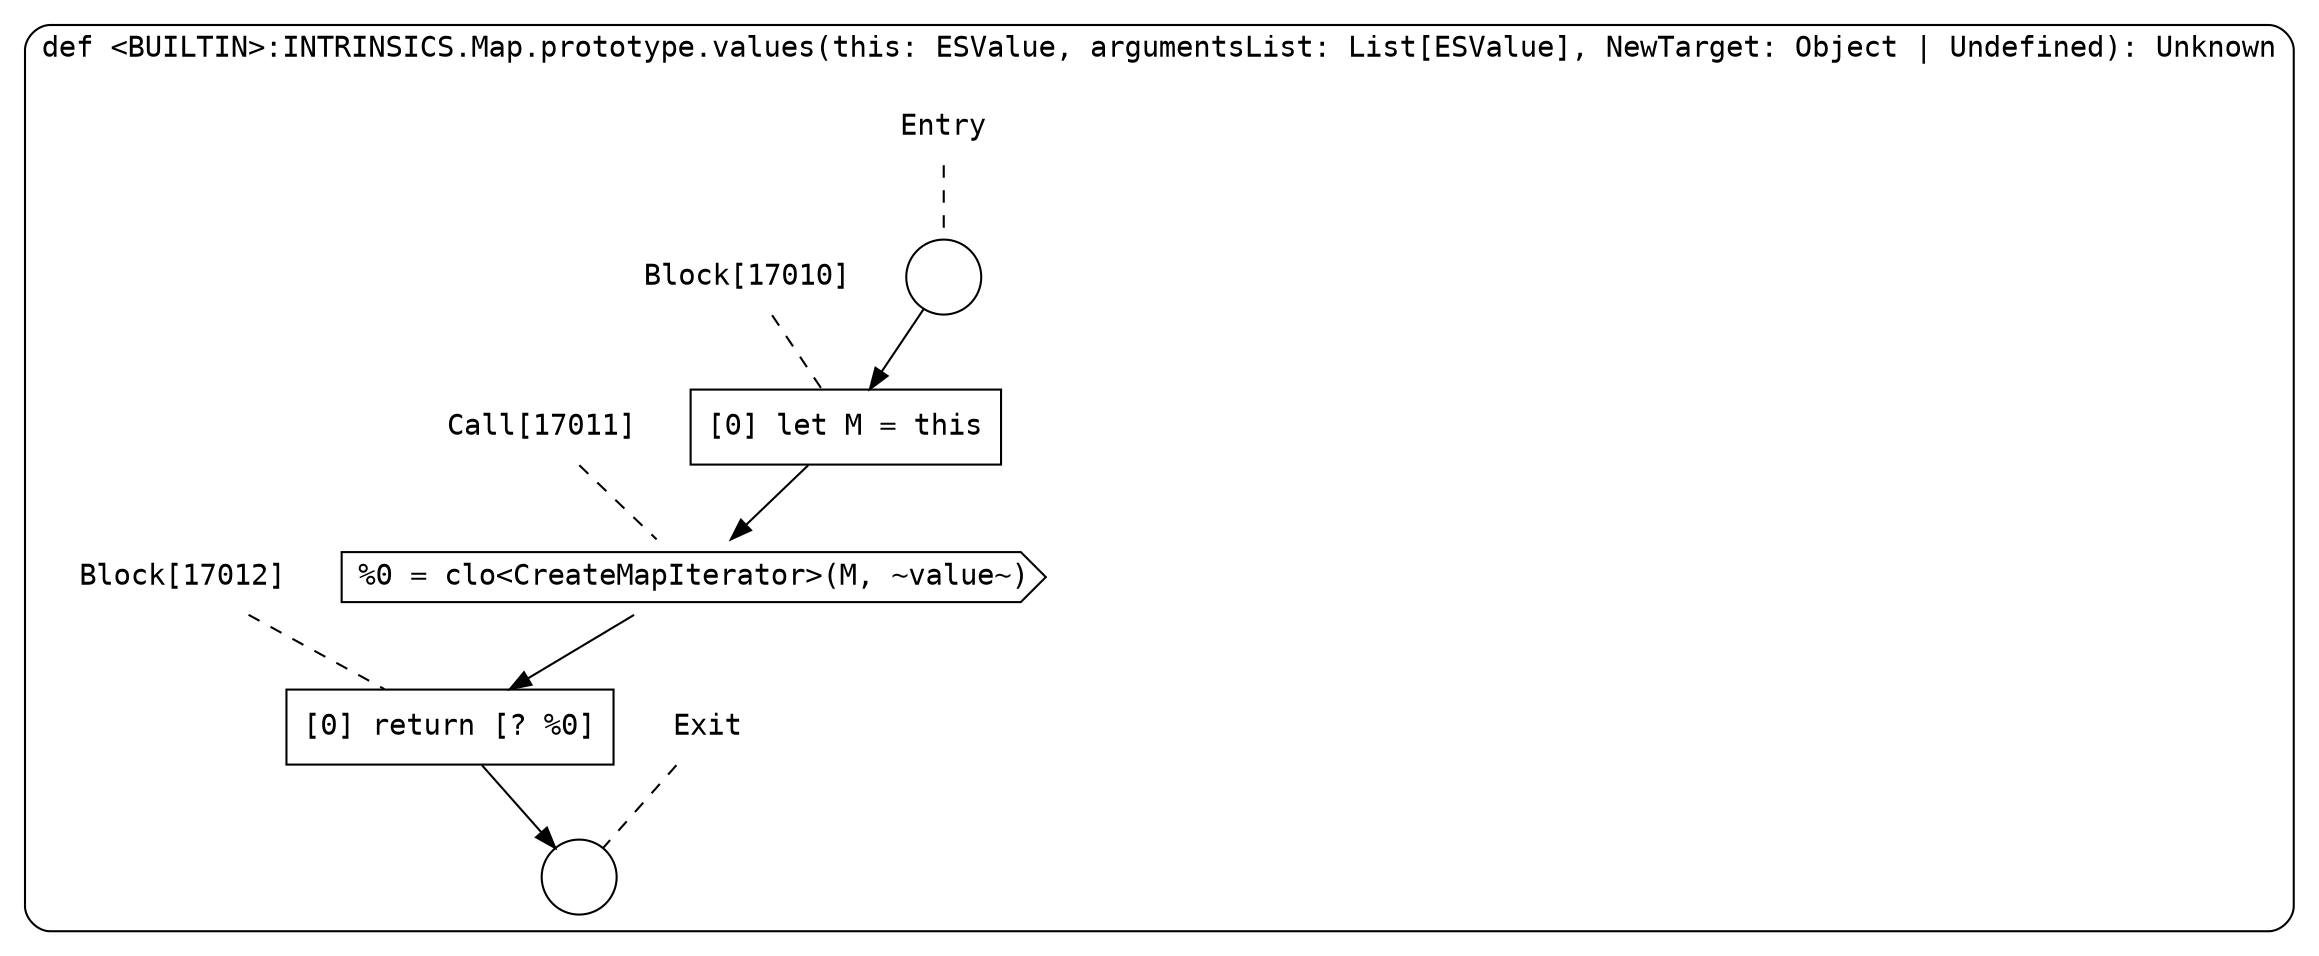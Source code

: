 digraph {
  graph [fontname = "Consolas"]
  node [fontname = "Consolas"]
  edge [fontname = "Consolas"]
  subgraph cluster2444 {
    label = "def <BUILTIN>:INTRINSICS.Map.prototype.values(this: ESValue, argumentsList: List[ESValue], NewTarget: Object | Undefined): Unknown"
    style = rounded
    cluster2444_entry_name [shape=none, label=<<font color="black">Entry</font>>]
    cluster2444_entry_name -> cluster2444_entry [arrowhead=none, color="black", style=dashed]
    cluster2444_entry [shape=circle label=" " color="black" fillcolor="white" style=filled]
    cluster2444_entry -> node17010 [color="black"]
    cluster2444_exit_name [shape=none, label=<<font color="black">Exit</font>>]
    cluster2444_exit_name -> cluster2444_exit [arrowhead=none, color="black", style=dashed]
    cluster2444_exit [shape=circle label=" " color="black" fillcolor="white" style=filled]
    node17010_name [shape=none, label=<<font color="black">Block[17010]</font>>]
    node17010_name -> node17010 [arrowhead=none, color="black", style=dashed]
    node17010 [shape=box, label=<<font color="black">[0] let M = this<BR ALIGN="LEFT"/></font>> color="black" fillcolor="white", style=filled]
    node17010 -> node17011 [color="black"]
    node17011_name [shape=none, label=<<font color="black">Call[17011]</font>>]
    node17011_name -> node17011 [arrowhead=none, color="black", style=dashed]
    node17011 [shape=cds, label=<<font color="black">%0 = clo&lt;CreateMapIterator&gt;(M, ~value~)</font>> color="black" fillcolor="white", style=filled]
    node17011 -> node17012 [color="black"]
    node17012_name [shape=none, label=<<font color="black">Block[17012]</font>>]
    node17012_name -> node17012 [arrowhead=none, color="black", style=dashed]
    node17012 [shape=box, label=<<font color="black">[0] return [? %0]<BR ALIGN="LEFT"/></font>> color="black" fillcolor="white", style=filled]
    node17012 -> cluster2444_exit [color="black"]
  }
}